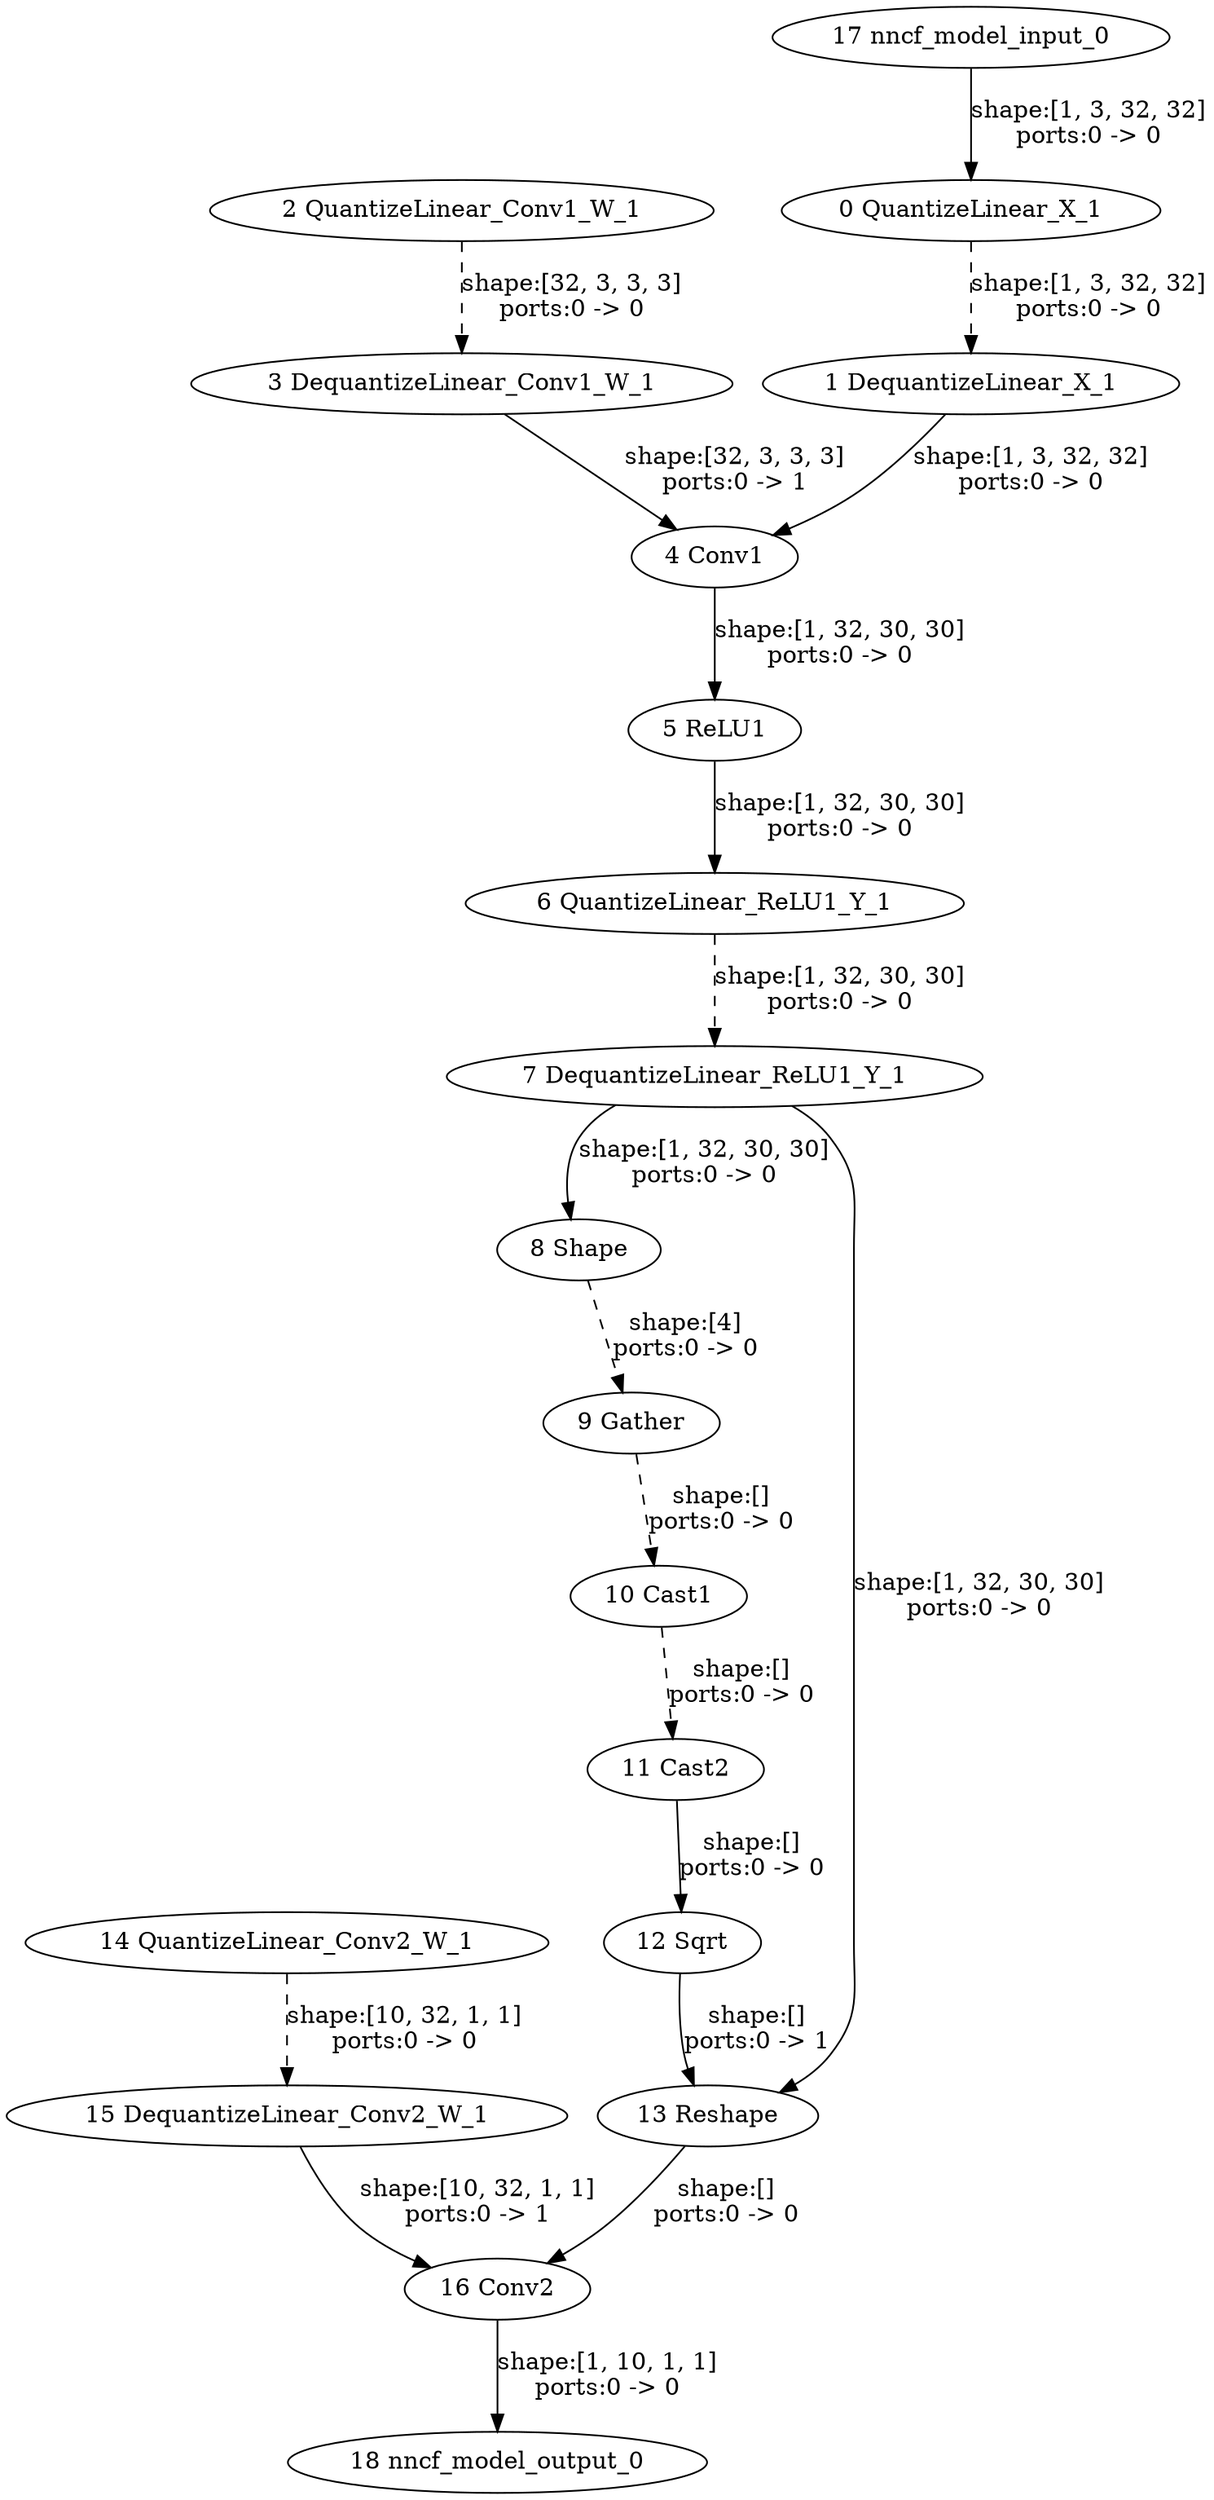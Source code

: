 strict digraph  {
"0 QuantizeLinear_X_1" [id=0, type=QuantizeLinear];
"1 DequantizeLinear_X_1" [id=1, type=DequantizeLinear];
"2 QuantizeLinear_Conv1_W_1" [id=2, type=QuantizeLinear];
"3 DequantizeLinear_Conv1_W_1" [id=3, type=DequantizeLinear];
"4 Conv1" [id=4, type=Conv];
"5 ReLU1" [id=5, type=Relu];
"6 QuantizeLinear_ReLU1_Y_1" [id=6, type=QuantizeLinear];
"7 DequantizeLinear_ReLU1_Y_1" [id=7, type=DequantizeLinear];
"8 Shape" [id=8, type=Shape];
"9 Gather" [id=9, type=Gather];
"10 Cast1" [id=10, type=Cast];
"11 Cast2" [id=11, type=Cast];
"12 Sqrt" [id=12, type=Sqrt];
"13 Reshape" [id=13, type=Reshape];
"14 QuantizeLinear_Conv2_W_1" [id=14, type=QuantizeLinear];
"15 DequantizeLinear_Conv2_W_1" [id=15, type=DequantizeLinear];
"16 Conv2" [id=16, type=Conv];
"17 nncf_model_input_0" [id=17, type=nncf_model_input];
"18 nncf_model_output_0" [id=18, type=nncf_model_output];
"0 QuantizeLinear_X_1" -> "1 DequantizeLinear_X_1"  [label="shape:[1, 3, 32, 32]\nports:0 -> 0", style=dashed];
"1 DequantizeLinear_X_1" -> "4 Conv1"  [label="shape:[1, 3, 32, 32]\nports:0 -> 0", style=solid];
"2 QuantizeLinear_Conv1_W_1" -> "3 DequantizeLinear_Conv1_W_1"  [label="shape:[32, 3, 3, 3]\nports:0 -> 0", style=dashed];
"3 DequantizeLinear_Conv1_W_1" -> "4 Conv1"  [label="shape:[32, 3, 3, 3]\nports:0 -> 1", style=solid];
"4 Conv1" -> "5 ReLU1"  [label="shape:[1, 32, 30, 30]\nports:0 -> 0", style=solid];
"5 ReLU1" -> "6 QuantizeLinear_ReLU1_Y_1"  [label="shape:[1, 32, 30, 30]\nports:0 -> 0", style=solid];
"6 QuantizeLinear_ReLU1_Y_1" -> "7 DequantizeLinear_ReLU1_Y_1"  [label="shape:[1, 32, 30, 30]\nports:0 -> 0", style=dashed];
"7 DequantizeLinear_ReLU1_Y_1" -> "8 Shape"  [label="shape:[1, 32, 30, 30]\nports:0 -> 0", style=solid];
"7 DequantizeLinear_ReLU1_Y_1" -> "13 Reshape"  [label="shape:[1, 32, 30, 30]\nports:0 -> 0", style=solid];
"8 Shape" -> "9 Gather"  [label="shape:[4]\nports:0 -> 0", style=dashed];
"9 Gather" -> "10 Cast1"  [label="shape:[]\nports:0 -> 0", style=dashed];
"10 Cast1" -> "11 Cast2"  [label="shape:[]\nports:0 -> 0", style=dashed];
"11 Cast2" -> "12 Sqrt"  [label="shape:[]\nports:0 -> 0", style=solid];
"12 Sqrt" -> "13 Reshape"  [label="shape:[]\nports:0 -> 1", style=solid];
"13 Reshape" -> "16 Conv2"  [label="shape:[]\nports:0 -> 0", style=solid];
"14 QuantizeLinear_Conv2_W_1" -> "15 DequantizeLinear_Conv2_W_1"  [label="shape:[10, 32, 1, 1]\nports:0 -> 0", style=dashed];
"15 DequantizeLinear_Conv2_W_1" -> "16 Conv2"  [label="shape:[10, 32, 1, 1]\nports:0 -> 1", style=solid];
"16 Conv2" -> "18 nncf_model_output_0"  [label="shape:[1, 10, 1, 1]\nports:0 -> 0", style=solid];
"17 nncf_model_input_0" -> "0 QuantizeLinear_X_1"  [label="shape:[1, 3, 32, 32]\nports:0 -> 0", style=solid];
}
